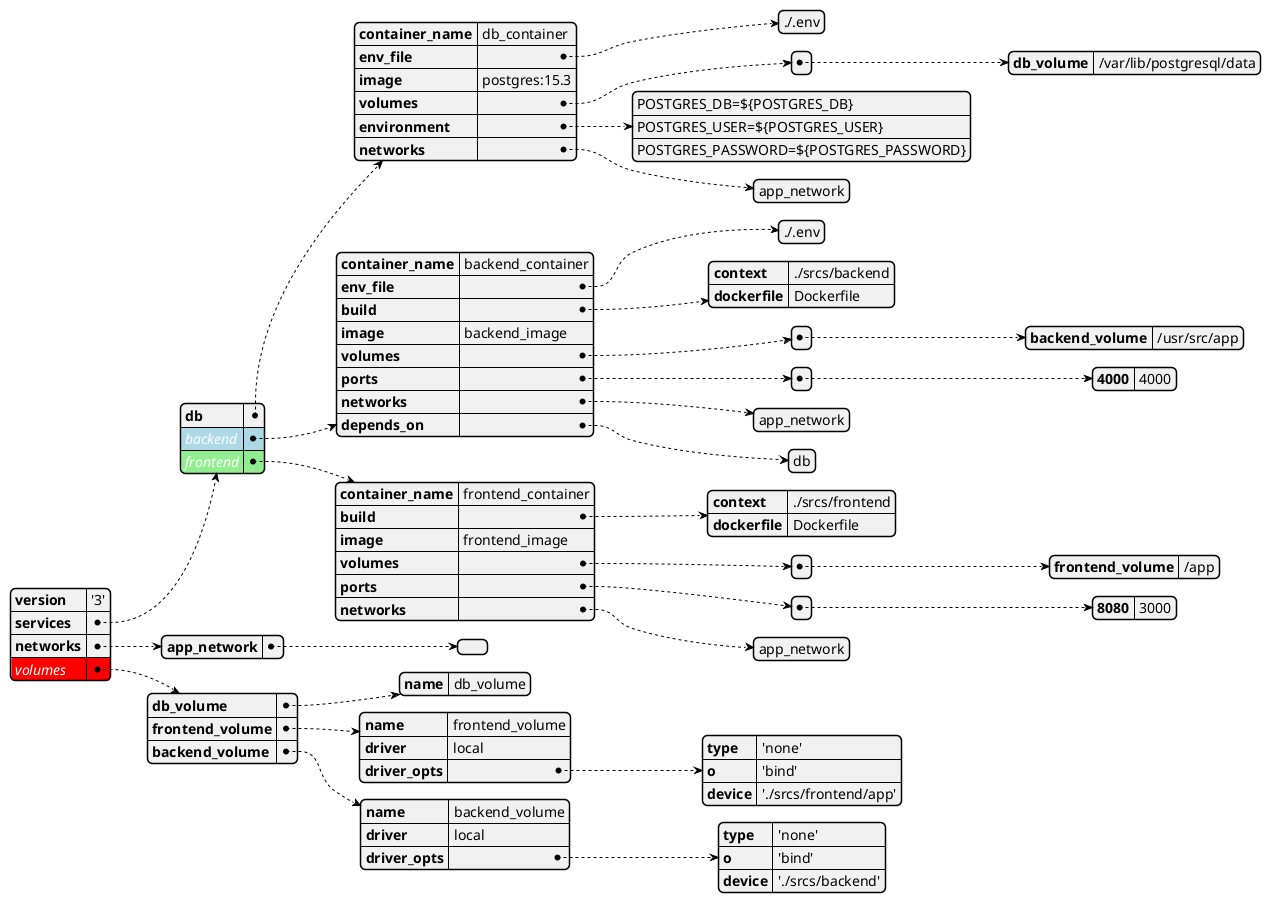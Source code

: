 @startyaml

<style>
    .h1 {
      BackGroundColor lightblue
      FontColor white
      FontStyle italic
    }
    .h2 {
      BackGroundColor lightgreen
      FontColor white
      FontStyle italic
    }

    .h3 {
      BackGroundColor red
      FontColor white
      FontStyle italic
    }
 
</style>

#highlight "services" / "backend" <<h1>>
#highlight "services" / "frontend" <<h2>>
#highlight "volumes" <<h3>>

version: '3'

services:
  db:
    container_name: db_container
    env_file:
      - ./.env
    image: postgres:15.3
    volumes:
      - db_volume:/var/lib/postgresql/data
    environment:
      - POSTGRES_DB=${POSTGRES_DB}
      - POSTGRES_USER=${POSTGRES_USER}
      - POSTGRES_PASSWORD=${POSTGRES_PASSWORD}
    networks:
      - app_network

  backend:
    container_name: backend_container
    env_file:
      - ./.env
    build:
      context: ./srcs/backend
      dockerfile: Dockerfile
    image: backend_image
    volumes:
      - backend_volume:/usr/src/app
    ports:
      - 4000:4000
    networks:
      - app_network
    depends_on:
      - db

  frontend:
    container_name: frontend_container
    build:
      context: ./srcs/frontend
      dockerfile: Dockerfile
    image: frontend_image
    volumes:
      - frontend_volume:/app
    ports:
      - 8080:3000
    networks:
      - app_network

networks:
  app_network:

volumes:
  db_volume:
    name: db_volume
  frontend_volume:
    name: frontend_volume
    driver: local
    driver_opts:
      type: 'none'
      o: 'bind'
      device: './srcs/frontend/app'
  backend_volume:
    name: backend_volume
    driver: local
    driver_opts:
      type: 'none'
      o: 'bind'
      device: './srcs/backend'

@endyaml
